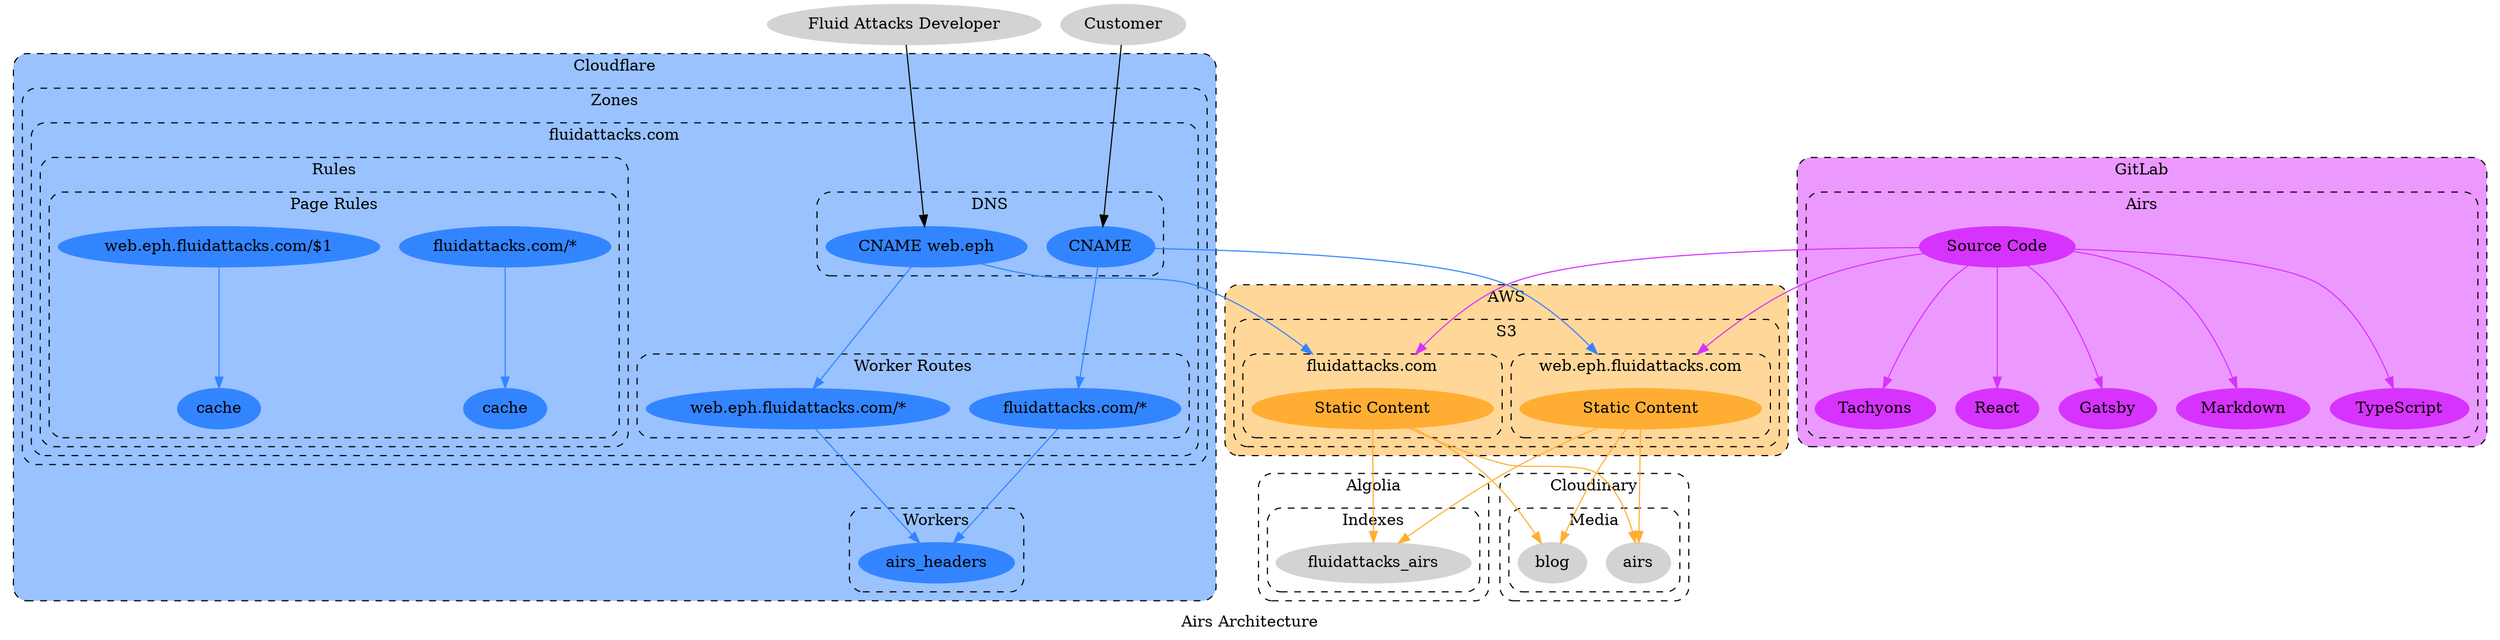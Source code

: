 // SPDX-FileCopyrightText: 2022 Fluid Attacks <development@fluidattacks.com>
//
// SPDX-License-Identifier: MPL-2.0

digraph airs {
  label="Airs Architecture"
  compound="true"
  concentrate="true"
  scale="scalexy"

  node[style="filled"]
  graph[style="dashed,rounded"]

  subgraph cluster_algolia {
    label="Algolia"
    bgcolor="/x11/white"
    node[color="/x11/lightgray"]

    subgraph cluster_algolia_index {
      label="Indexes"

      algolia_airs[label="fluidattacks_airs"]
    }
  }

  subgraph cluster_aws {
    label="AWS"
    bgcolor="0.1 0.4 1.0"
    node[color="0.1 0.8 1.0"]

    subgraph cluster_aws_s3 {
      label="S3"

      subgraph cluster_aws_s3_airs_dev {
        label="web.eph.fluidattacks.com"

        aws_s3_airs_dev_static[label="Static Content" width="3.0"]
      }

      subgraph cluster_aws_s3_airs_prod {
        label="fluidattacks.com"

        aws_s3_airs_prod_static[label="Static Content" width="3.0"]
      }
    }
  }

  subgraph cluster_cloudflare {
    label="Cloudflare"
    bgcolor="0.6 0.4 1.0"
    node[color="0.6 0.8 1.0"]

    subgraph cluster_cloudflare_workers {
      label="Workers"

      cluster_cloudflare_workers_airs_headers[label="airs_headers"]
    }

    subgraph cluster_cloudflare_zones {
      label="Zones"

      subgraph cluster_cloudflare_zone_fluidattacks_com {
        label="fluidattacks.com"

        subgraph cluster_cloudflare_zone_fluidattacks_com_dns {
          label="DNS"

          cloudflare_zone_fluidattacks_com_dns_cname[label="CNAME"]
          cloudflare_zone_fluidattacks_com_dns_cname_web_eph[label="CNAME web.eph"]
        }

        subgraph cluster_cloudflare_zone_fluidattacks_com_rules {
          label="Rules"

          subgraph cluster_cloudflare_zone_fluidattacks_com_rules_page {
            label="Page Rules"

            cloudflare_zone_fluidattacks_com_rules_page[label="fluidattacks.com/*"]
            cloudflare_zone_fluidattacks_com_rules_page_cache[label="cache"]
            cloudflare_zone_fluidattacks_com_rules_page_web_eph[label="web.eph.fluidattacks.com/$1"]
            cloudflare_zone_fluidattacks_com_rules_page_web_eph_cache[label="cache"]
          }
        }

        subgraph cluster_cloudflare_zone_fluidattacks_com_worker_routes {
          label="Worker Routes"

          cloudflare_zone_fluidattacks_com_worker_route_dev[label="web.eph.fluidattacks.com/*"]
          cloudflare_zone_fluidattacks_com_worker_route_prod[label="fluidattacks.com/*"]
        }
      }
    }
  }

  subgraph cluster_cloudinary {
    label="Cloudinary"
    bgcolor="/x11/white"
    node[color="/x11/lightgray"]

    subgraph cluster_cloudinary_media {
      label="Media"

      cloudinary_media_airs[label="airs"]
      cloudinary_media_blog[label="blog"]
    }
  }

  subgraph cluster_gitlab {
    label="GitLab"
    bgcolor="0.8 0.4 1.0"
    node[color="0.8 0.8 1.0"]

    subgraph cluster_gitlab_airs {
      label="Airs"

      gitlab_airs[label="Source Code"]
      gitlab_airs_gatsby[label="Gatsby"]
      gitlab_airs_markdown[label="Markdown"]
      gitlab_airs_typescript[label="TypeScript"]
      gitlab_airs_tachyons[label="Tachyons"]
      gitlab_airs_react[label="React"]
    }
  }

  edge[color="0.1 0.8 1.0"]
  aws_s3_airs_dev_static -> algolia_airs[]
  aws_s3_airs_dev_static -> cloudinary_media_blog[]
  aws_s3_airs_dev_static -> cloudinary_media_airs[]
  aws_s3_airs_prod_static -> algolia_airs[]
  aws_s3_airs_prod_static -> cloudinary_media_blog[]
  aws_s3_airs_prod_static -> cloudinary_media_airs[]

  edge[color="0.6 0.8 1.0"]
  cloudflare_zone_fluidattacks_com_worker_route_dev -> cluster_cloudflare_workers_airs_headers[]
  cloudflare_zone_fluidattacks_com_worker_route_prod -> cluster_cloudflare_workers_airs_headers[]
  cloudflare_zone_fluidattacks_com_dns_cname -> cloudflare_zone_fluidattacks_com_worker_route_prod[]
  cloudflare_zone_fluidattacks_com_dns_cname_web_eph -> cloudflare_zone_fluidattacks_com_worker_route_dev[]
  cloudflare_zone_fluidattacks_com_dns_cname -> aws_s3_airs_dev_static[lhead="cluster_aws_s3_airs_dev"]
  cloudflare_zone_fluidattacks_com_dns_cname_web_eph -> aws_s3_airs_prod_static[lhead="cluster_aws_s3_airs_prod"]
  cloudflare_zone_fluidattacks_com_rules_page -> cloudflare_zone_fluidattacks_com_rules_page_cache[]
  cloudflare_zone_fluidattacks_com_rules_page_web_eph -> cloudflare_zone_fluidattacks_com_rules_page_web_eph_cache[]

  edge[color="0.8 0.8 1.0"]
  gitlab_airs -> aws_s3_airs_dev_static[lhead="cluster_aws_s3_airs_dev"]
  gitlab_airs -> aws_s3_airs_prod_static[lhead="cluster_aws_s3_airs_prod"]
  gitlab_airs -> gitlab_airs_gatsby[]
  gitlab_airs -> gitlab_airs_markdown[]
  gitlab_airs -> gitlab_airs_typescript[]
  gitlab_airs -> gitlab_airs_tachyons[]
  gitlab_airs -> gitlab_airs_react[]

  node[color="/x11/lightgray"]
  customer[label="Customer"]
  fluid_attacks_developer[label="Fluid Attacks Developer"]

  edge[color="/x11/black"]
  customer -> cloudflare_zone_fluidattacks_com_dns_cname[]
  fluid_attacks_developer -> cloudflare_zone_fluidattacks_com_dns_cname_web_eph[]
}
